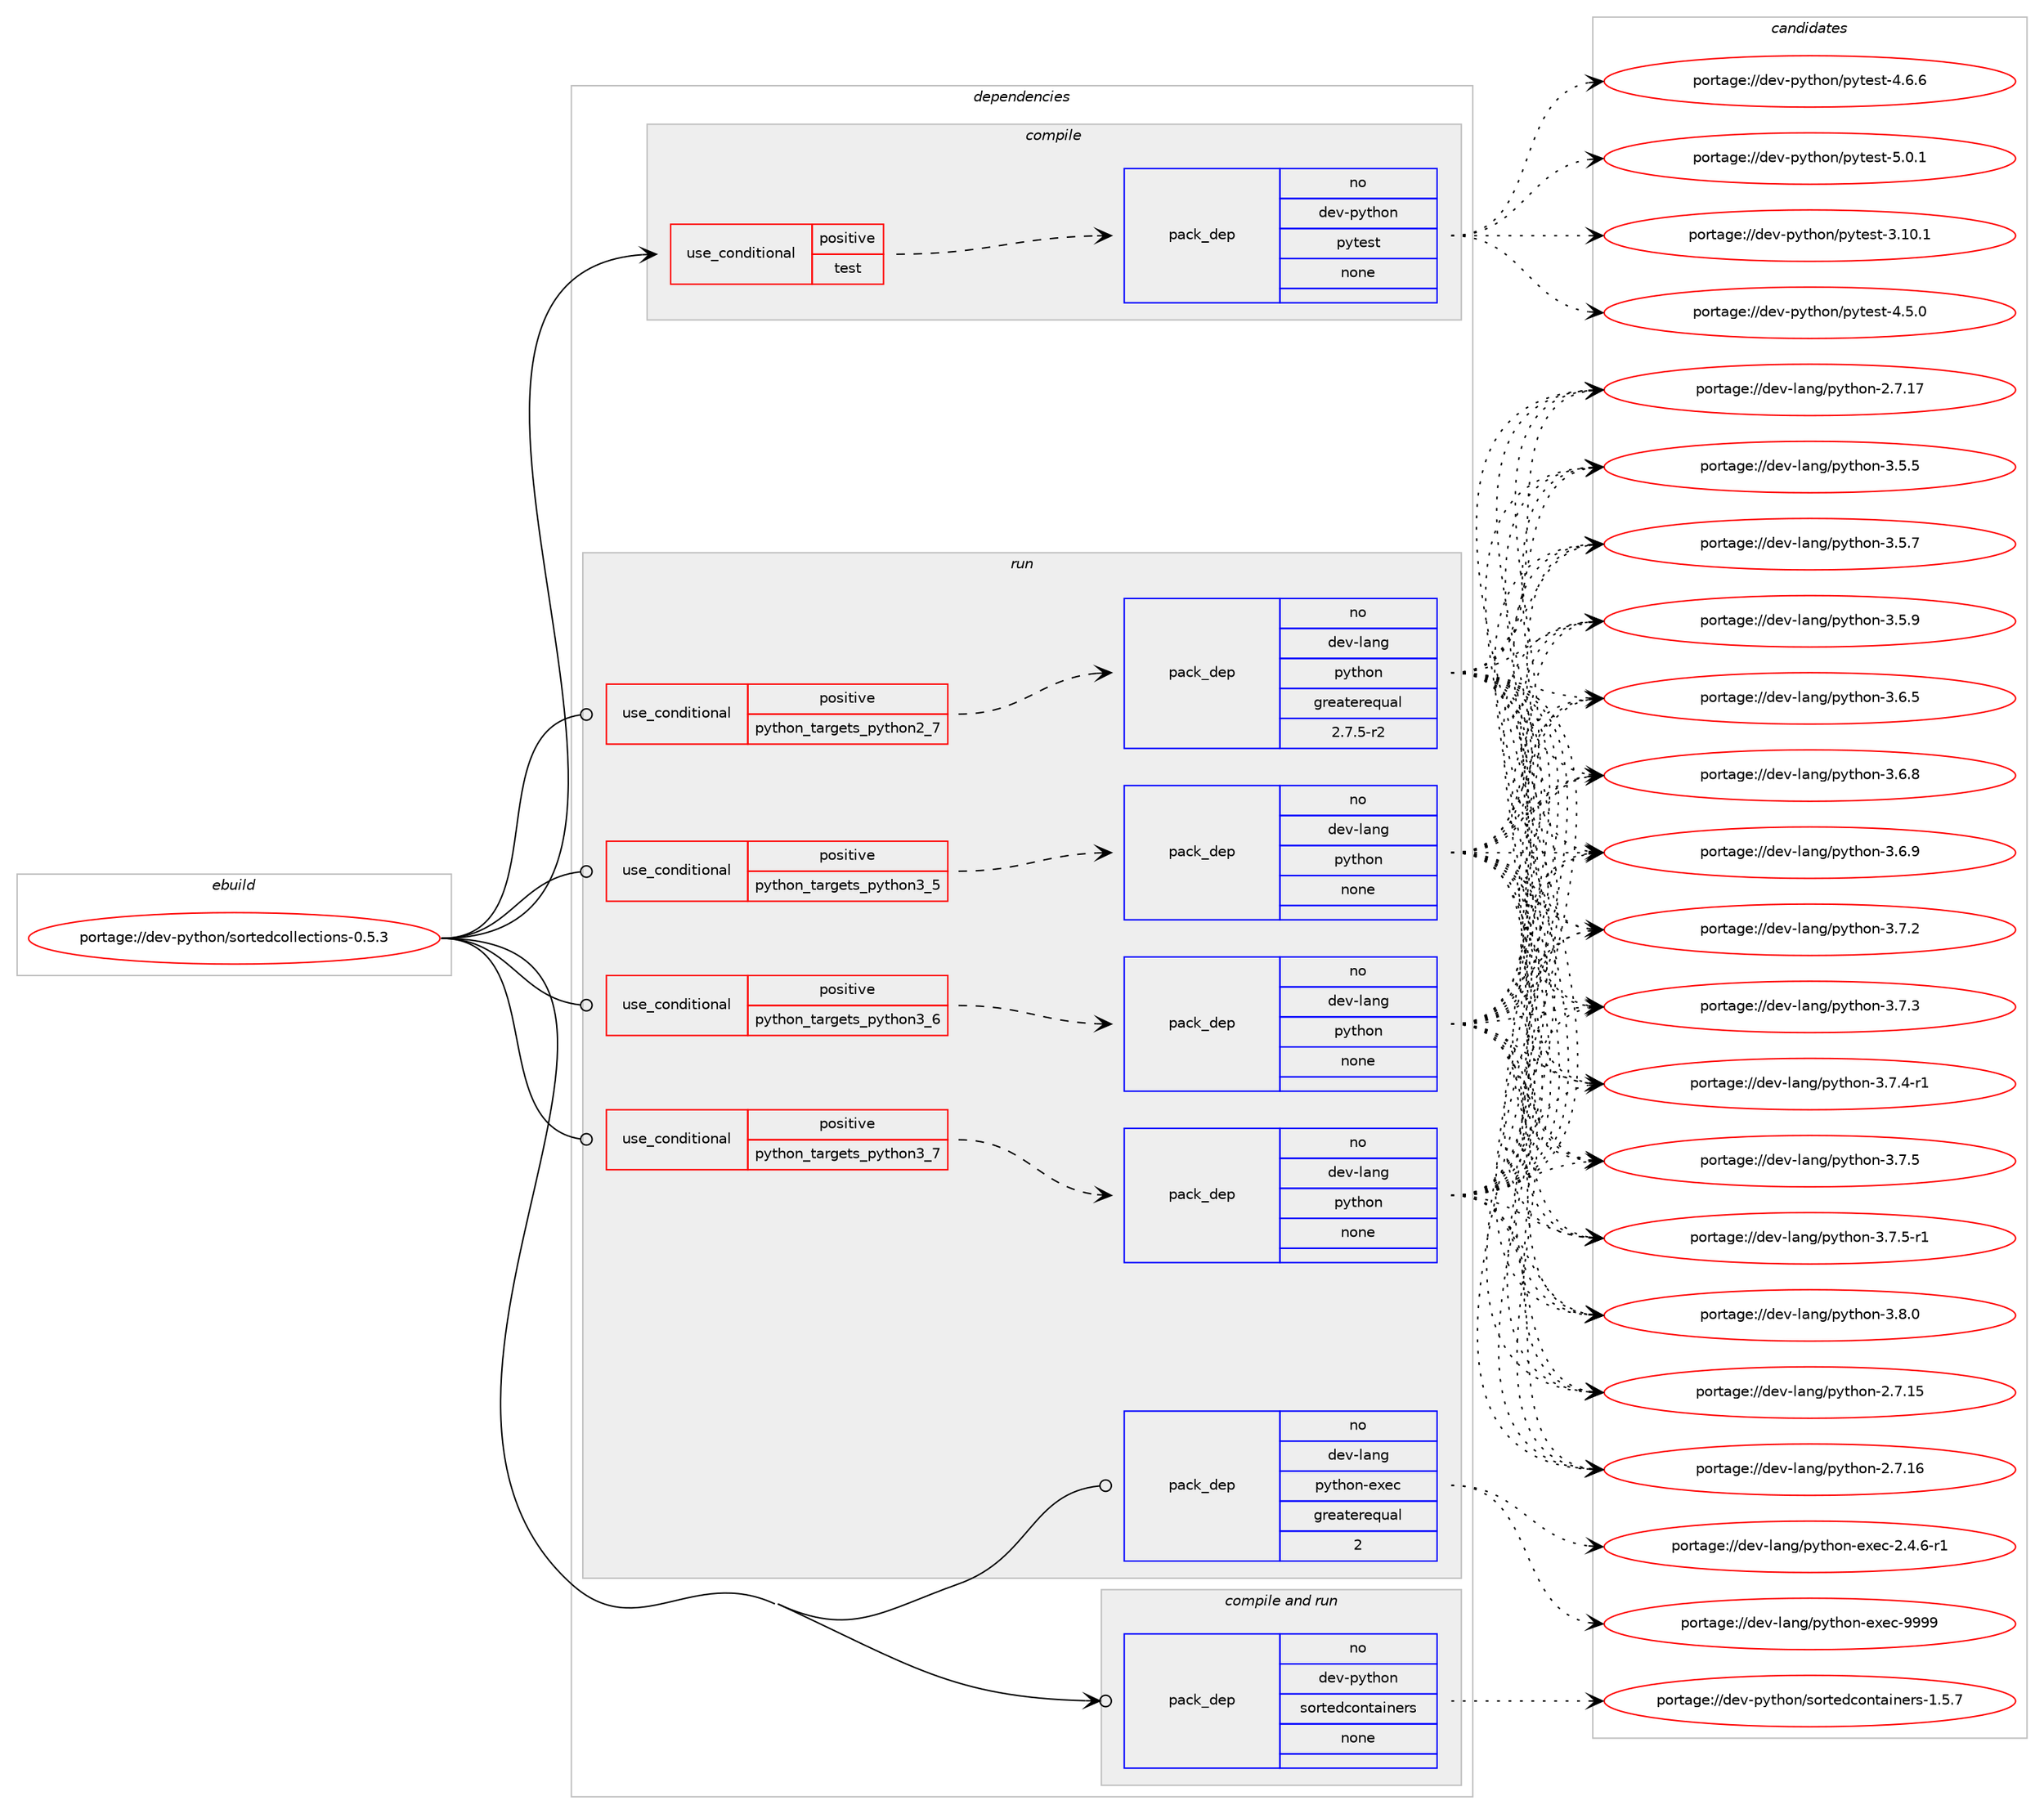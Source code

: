digraph prolog {

# *************
# Graph options
# *************

newrank=true;
concentrate=true;
compound=true;
graph [rankdir=LR,fontname=Helvetica,fontsize=10,ranksep=1.5];#, ranksep=2.5, nodesep=0.2];
edge  [arrowhead=vee];
node  [fontname=Helvetica,fontsize=10];

# **********
# The ebuild
# **********

subgraph cluster_leftcol {
color=gray;
rank=same;
label=<<i>ebuild</i>>;
id [label="portage://dev-python/sortedcollections-0.5.3", color=red, width=4, href="../dev-python/sortedcollections-0.5.3.svg"];
}

# ****************
# The dependencies
# ****************

subgraph cluster_midcol {
color=gray;
label=<<i>dependencies</i>>;
subgraph cluster_compile {
fillcolor="#eeeeee";
style=filled;
label=<<i>compile</i>>;
subgraph cond38820 {
dependency172711 [label=<<TABLE BORDER="0" CELLBORDER="1" CELLSPACING="0" CELLPADDING="4"><TR><TD ROWSPAN="3" CELLPADDING="10">use_conditional</TD></TR><TR><TD>positive</TD></TR><TR><TD>test</TD></TR></TABLE>>, shape=none, color=red];
subgraph pack130488 {
dependency172712 [label=<<TABLE BORDER="0" CELLBORDER="1" CELLSPACING="0" CELLPADDING="4" WIDTH="220"><TR><TD ROWSPAN="6" CELLPADDING="30">pack_dep</TD></TR><TR><TD WIDTH="110">no</TD></TR><TR><TD>dev-python</TD></TR><TR><TD>pytest</TD></TR><TR><TD>none</TD></TR><TR><TD></TD></TR></TABLE>>, shape=none, color=blue];
}
dependency172711:e -> dependency172712:w [weight=20,style="dashed",arrowhead="vee"];
}
id:e -> dependency172711:w [weight=20,style="solid",arrowhead="vee"];
}
subgraph cluster_compileandrun {
fillcolor="#eeeeee";
style=filled;
label=<<i>compile and run</i>>;
subgraph pack130489 {
dependency172713 [label=<<TABLE BORDER="0" CELLBORDER="1" CELLSPACING="0" CELLPADDING="4" WIDTH="220"><TR><TD ROWSPAN="6" CELLPADDING="30">pack_dep</TD></TR><TR><TD WIDTH="110">no</TD></TR><TR><TD>dev-python</TD></TR><TR><TD>sortedcontainers</TD></TR><TR><TD>none</TD></TR><TR><TD></TD></TR></TABLE>>, shape=none, color=blue];
}
id:e -> dependency172713:w [weight=20,style="solid",arrowhead="odotvee"];
}
subgraph cluster_run {
fillcolor="#eeeeee";
style=filled;
label=<<i>run</i>>;
subgraph cond38821 {
dependency172714 [label=<<TABLE BORDER="0" CELLBORDER="1" CELLSPACING="0" CELLPADDING="4"><TR><TD ROWSPAN="3" CELLPADDING="10">use_conditional</TD></TR><TR><TD>positive</TD></TR><TR><TD>python_targets_python2_7</TD></TR></TABLE>>, shape=none, color=red];
subgraph pack130490 {
dependency172715 [label=<<TABLE BORDER="0" CELLBORDER="1" CELLSPACING="0" CELLPADDING="4" WIDTH="220"><TR><TD ROWSPAN="6" CELLPADDING="30">pack_dep</TD></TR><TR><TD WIDTH="110">no</TD></TR><TR><TD>dev-lang</TD></TR><TR><TD>python</TD></TR><TR><TD>greaterequal</TD></TR><TR><TD>2.7.5-r2</TD></TR></TABLE>>, shape=none, color=blue];
}
dependency172714:e -> dependency172715:w [weight=20,style="dashed",arrowhead="vee"];
}
id:e -> dependency172714:w [weight=20,style="solid",arrowhead="odot"];
subgraph cond38822 {
dependency172716 [label=<<TABLE BORDER="0" CELLBORDER="1" CELLSPACING="0" CELLPADDING="4"><TR><TD ROWSPAN="3" CELLPADDING="10">use_conditional</TD></TR><TR><TD>positive</TD></TR><TR><TD>python_targets_python3_5</TD></TR></TABLE>>, shape=none, color=red];
subgraph pack130491 {
dependency172717 [label=<<TABLE BORDER="0" CELLBORDER="1" CELLSPACING="0" CELLPADDING="4" WIDTH="220"><TR><TD ROWSPAN="6" CELLPADDING="30">pack_dep</TD></TR><TR><TD WIDTH="110">no</TD></TR><TR><TD>dev-lang</TD></TR><TR><TD>python</TD></TR><TR><TD>none</TD></TR><TR><TD></TD></TR></TABLE>>, shape=none, color=blue];
}
dependency172716:e -> dependency172717:w [weight=20,style="dashed",arrowhead="vee"];
}
id:e -> dependency172716:w [weight=20,style="solid",arrowhead="odot"];
subgraph cond38823 {
dependency172718 [label=<<TABLE BORDER="0" CELLBORDER="1" CELLSPACING="0" CELLPADDING="4"><TR><TD ROWSPAN="3" CELLPADDING="10">use_conditional</TD></TR><TR><TD>positive</TD></TR><TR><TD>python_targets_python3_6</TD></TR></TABLE>>, shape=none, color=red];
subgraph pack130492 {
dependency172719 [label=<<TABLE BORDER="0" CELLBORDER="1" CELLSPACING="0" CELLPADDING="4" WIDTH="220"><TR><TD ROWSPAN="6" CELLPADDING="30">pack_dep</TD></TR><TR><TD WIDTH="110">no</TD></TR><TR><TD>dev-lang</TD></TR><TR><TD>python</TD></TR><TR><TD>none</TD></TR><TR><TD></TD></TR></TABLE>>, shape=none, color=blue];
}
dependency172718:e -> dependency172719:w [weight=20,style="dashed",arrowhead="vee"];
}
id:e -> dependency172718:w [weight=20,style="solid",arrowhead="odot"];
subgraph cond38824 {
dependency172720 [label=<<TABLE BORDER="0" CELLBORDER="1" CELLSPACING="0" CELLPADDING="4"><TR><TD ROWSPAN="3" CELLPADDING="10">use_conditional</TD></TR><TR><TD>positive</TD></TR><TR><TD>python_targets_python3_7</TD></TR></TABLE>>, shape=none, color=red];
subgraph pack130493 {
dependency172721 [label=<<TABLE BORDER="0" CELLBORDER="1" CELLSPACING="0" CELLPADDING="4" WIDTH="220"><TR><TD ROWSPAN="6" CELLPADDING="30">pack_dep</TD></TR><TR><TD WIDTH="110">no</TD></TR><TR><TD>dev-lang</TD></TR><TR><TD>python</TD></TR><TR><TD>none</TD></TR><TR><TD></TD></TR></TABLE>>, shape=none, color=blue];
}
dependency172720:e -> dependency172721:w [weight=20,style="dashed",arrowhead="vee"];
}
id:e -> dependency172720:w [weight=20,style="solid",arrowhead="odot"];
subgraph pack130494 {
dependency172722 [label=<<TABLE BORDER="0" CELLBORDER="1" CELLSPACING="0" CELLPADDING="4" WIDTH="220"><TR><TD ROWSPAN="6" CELLPADDING="30">pack_dep</TD></TR><TR><TD WIDTH="110">no</TD></TR><TR><TD>dev-lang</TD></TR><TR><TD>python-exec</TD></TR><TR><TD>greaterequal</TD></TR><TR><TD>2</TD></TR></TABLE>>, shape=none, color=blue];
}
id:e -> dependency172722:w [weight=20,style="solid",arrowhead="odot"];
}
}

# **************
# The candidates
# **************

subgraph cluster_choices {
rank=same;
color=gray;
label=<<i>candidates</i>>;

subgraph choice130488 {
color=black;
nodesep=1;
choiceportage100101118451121211161041111104711212111610111511645514649484649 [label="portage://dev-python/pytest-3.10.1", color=red, width=4,href="../dev-python/pytest-3.10.1.svg"];
choiceportage1001011184511212111610411111047112121116101115116455246534648 [label="portage://dev-python/pytest-4.5.0", color=red, width=4,href="../dev-python/pytest-4.5.0.svg"];
choiceportage1001011184511212111610411111047112121116101115116455246544654 [label="portage://dev-python/pytest-4.6.6", color=red, width=4,href="../dev-python/pytest-4.6.6.svg"];
choiceportage1001011184511212111610411111047112121116101115116455346484649 [label="portage://dev-python/pytest-5.0.1", color=red, width=4,href="../dev-python/pytest-5.0.1.svg"];
dependency172712:e -> choiceportage100101118451121211161041111104711212111610111511645514649484649:w [style=dotted,weight="100"];
dependency172712:e -> choiceportage1001011184511212111610411111047112121116101115116455246534648:w [style=dotted,weight="100"];
dependency172712:e -> choiceportage1001011184511212111610411111047112121116101115116455246544654:w [style=dotted,weight="100"];
dependency172712:e -> choiceportage1001011184511212111610411111047112121116101115116455346484649:w [style=dotted,weight="100"];
}
subgraph choice130489 {
color=black;
nodesep=1;
choiceportage10010111845112121116104111110471151111141161011009911111011697105110101114115454946534655 [label="portage://dev-python/sortedcontainers-1.5.7", color=red, width=4,href="../dev-python/sortedcontainers-1.5.7.svg"];
dependency172713:e -> choiceportage10010111845112121116104111110471151111141161011009911111011697105110101114115454946534655:w [style=dotted,weight="100"];
}
subgraph choice130490 {
color=black;
nodesep=1;
choiceportage10010111845108971101034711212111610411111045504655464953 [label="portage://dev-lang/python-2.7.15", color=red, width=4,href="../dev-lang/python-2.7.15.svg"];
choiceportage10010111845108971101034711212111610411111045504655464954 [label="portage://dev-lang/python-2.7.16", color=red, width=4,href="../dev-lang/python-2.7.16.svg"];
choiceportage10010111845108971101034711212111610411111045504655464955 [label="portage://dev-lang/python-2.7.17", color=red, width=4,href="../dev-lang/python-2.7.17.svg"];
choiceportage100101118451089711010347112121116104111110455146534653 [label="portage://dev-lang/python-3.5.5", color=red, width=4,href="../dev-lang/python-3.5.5.svg"];
choiceportage100101118451089711010347112121116104111110455146534655 [label="portage://dev-lang/python-3.5.7", color=red, width=4,href="../dev-lang/python-3.5.7.svg"];
choiceportage100101118451089711010347112121116104111110455146534657 [label="portage://dev-lang/python-3.5.9", color=red, width=4,href="../dev-lang/python-3.5.9.svg"];
choiceportage100101118451089711010347112121116104111110455146544653 [label="portage://dev-lang/python-3.6.5", color=red, width=4,href="../dev-lang/python-3.6.5.svg"];
choiceportage100101118451089711010347112121116104111110455146544656 [label="portage://dev-lang/python-3.6.8", color=red, width=4,href="../dev-lang/python-3.6.8.svg"];
choiceportage100101118451089711010347112121116104111110455146544657 [label="portage://dev-lang/python-3.6.9", color=red, width=4,href="../dev-lang/python-3.6.9.svg"];
choiceportage100101118451089711010347112121116104111110455146554650 [label="portage://dev-lang/python-3.7.2", color=red, width=4,href="../dev-lang/python-3.7.2.svg"];
choiceportage100101118451089711010347112121116104111110455146554651 [label="portage://dev-lang/python-3.7.3", color=red, width=4,href="../dev-lang/python-3.7.3.svg"];
choiceportage1001011184510897110103471121211161041111104551465546524511449 [label="portage://dev-lang/python-3.7.4-r1", color=red, width=4,href="../dev-lang/python-3.7.4-r1.svg"];
choiceportage100101118451089711010347112121116104111110455146554653 [label="portage://dev-lang/python-3.7.5", color=red, width=4,href="../dev-lang/python-3.7.5.svg"];
choiceportage1001011184510897110103471121211161041111104551465546534511449 [label="portage://dev-lang/python-3.7.5-r1", color=red, width=4,href="../dev-lang/python-3.7.5-r1.svg"];
choiceportage100101118451089711010347112121116104111110455146564648 [label="portage://dev-lang/python-3.8.0", color=red, width=4,href="../dev-lang/python-3.8.0.svg"];
dependency172715:e -> choiceportage10010111845108971101034711212111610411111045504655464953:w [style=dotted,weight="100"];
dependency172715:e -> choiceportage10010111845108971101034711212111610411111045504655464954:w [style=dotted,weight="100"];
dependency172715:e -> choiceportage10010111845108971101034711212111610411111045504655464955:w [style=dotted,weight="100"];
dependency172715:e -> choiceportage100101118451089711010347112121116104111110455146534653:w [style=dotted,weight="100"];
dependency172715:e -> choiceportage100101118451089711010347112121116104111110455146534655:w [style=dotted,weight="100"];
dependency172715:e -> choiceportage100101118451089711010347112121116104111110455146534657:w [style=dotted,weight="100"];
dependency172715:e -> choiceportage100101118451089711010347112121116104111110455146544653:w [style=dotted,weight="100"];
dependency172715:e -> choiceportage100101118451089711010347112121116104111110455146544656:w [style=dotted,weight="100"];
dependency172715:e -> choiceportage100101118451089711010347112121116104111110455146544657:w [style=dotted,weight="100"];
dependency172715:e -> choiceportage100101118451089711010347112121116104111110455146554650:w [style=dotted,weight="100"];
dependency172715:e -> choiceportage100101118451089711010347112121116104111110455146554651:w [style=dotted,weight="100"];
dependency172715:e -> choiceportage1001011184510897110103471121211161041111104551465546524511449:w [style=dotted,weight="100"];
dependency172715:e -> choiceportage100101118451089711010347112121116104111110455146554653:w [style=dotted,weight="100"];
dependency172715:e -> choiceportage1001011184510897110103471121211161041111104551465546534511449:w [style=dotted,weight="100"];
dependency172715:e -> choiceportage100101118451089711010347112121116104111110455146564648:w [style=dotted,weight="100"];
}
subgraph choice130491 {
color=black;
nodesep=1;
choiceportage10010111845108971101034711212111610411111045504655464953 [label="portage://dev-lang/python-2.7.15", color=red, width=4,href="../dev-lang/python-2.7.15.svg"];
choiceportage10010111845108971101034711212111610411111045504655464954 [label="portage://dev-lang/python-2.7.16", color=red, width=4,href="../dev-lang/python-2.7.16.svg"];
choiceportage10010111845108971101034711212111610411111045504655464955 [label="portage://dev-lang/python-2.7.17", color=red, width=4,href="../dev-lang/python-2.7.17.svg"];
choiceportage100101118451089711010347112121116104111110455146534653 [label="portage://dev-lang/python-3.5.5", color=red, width=4,href="../dev-lang/python-3.5.5.svg"];
choiceportage100101118451089711010347112121116104111110455146534655 [label="portage://dev-lang/python-3.5.7", color=red, width=4,href="../dev-lang/python-3.5.7.svg"];
choiceportage100101118451089711010347112121116104111110455146534657 [label="portage://dev-lang/python-3.5.9", color=red, width=4,href="../dev-lang/python-3.5.9.svg"];
choiceportage100101118451089711010347112121116104111110455146544653 [label="portage://dev-lang/python-3.6.5", color=red, width=4,href="../dev-lang/python-3.6.5.svg"];
choiceportage100101118451089711010347112121116104111110455146544656 [label="portage://dev-lang/python-3.6.8", color=red, width=4,href="../dev-lang/python-3.6.8.svg"];
choiceportage100101118451089711010347112121116104111110455146544657 [label="portage://dev-lang/python-3.6.9", color=red, width=4,href="../dev-lang/python-3.6.9.svg"];
choiceportage100101118451089711010347112121116104111110455146554650 [label="portage://dev-lang/python-3.7.2", color=red, width=4,href="../dev-lang/python-3.7.2.svg"];
choiceportage100101118451089711010347112121116104111110455146554651 [label="portage://dev-lang/python-3.7.3", color=red, width=4,href="../dev-lang/python-3.7.3.svg"];
choiceportage1001011184510897110103471121211161041111104551465546524511449 [label="portage://dev-lang/python-3.7.4-r1", color=red, width=4,href="../dev-lang/python-3.7.4-r1.svg"];
choiceportage100101118451089711010347112121116104111110455146554653 [label="portage://dev-lang/python-3.7.5", color=red, width=4,href="../dev-lang/python-3.7.5.svg"];
choiceportage1001011184510897110103471121211161041111104551465546534511449 [label="portage://dev-lang/python-3.7.5-r1", color=red, width=4,href="../dev-lang/python-3.7.5-r1.svg"];
choiceportage100101118451089711010347112121116104111110455146564648 [label="portage://dev-lang/python-3.8.0", color=red, width=4,href="../dev-lang/python-3.8.0.svg"];
dependency172717:e -> choiceportage10010111845108971101034711212111610411111045504655464953:w [style=dotted,weight="100"];
dependency172717:e -> choiceportage10010111845108971101034711212111610411111045504655464954:w [style=dotted,weight="100"];
dependency172717:e -> choiceportage10010111845108971101034711212111610411111045504655464955:w [style=dotted,weight="100"];
dependency172717:e -> choiceportage100101118451089711010347112121116104111110455146534653:w [style=dotted,weight="100"];
dependency172717:e -> choiceportage100101118451089711010347112121116104111110455146534655:w [style=dotted,weight="100"];
dependency172717:e -> choiceportage100101118451089711010347112121116104111110455146534657:w [style=dotted,weight="100"];
dependency172717:e -> choiceportage100101118451089711010347112121116104111110455146544653:w [style=dotted,weight="100"];
dependency172717:e -> choiceportage100101118451089711010347112121116104111110455146544656:w [style=dotted,weight="100"];
dependency172717:e -> choiceportage100101118451089711010347112121116104111110455146544657:w [style=dotted,weight="100"];
dependency172717:e -> choiceportage100101118451089711010347112121116104111110455146554650:w [style=dotted,weight="100"];
dependency172717:e -> choiceportage100101118451089711010347112121116104111110455146554651:w [style=dotted,weight="100"];
dependency172717:e -> choiceportage1001011184510897110103471121211161041111104551465546524511449:w [style=dotted,weight="100"];
dependency172717:e -> choiceportage100101118451089711010347112121116104111110455146554653:w [style=dotted,weight="100"];
dependency172717:e -> choiceportage1001011184510897110103471121211161041111104551465546534511449:w [style=dotted,weight="100"];
dependency172717:e -> choiceportage100101118451089711010347112121116104111110455146564648:w [style=dotted,weight="100"];
}
subgraph choice130492 {
color=black;
nodesep=1;
choiceportage10010111845108971101034711212111610411111045504655464953 [label="portage://dev-lang/python-2.7.15", color=red, width=4,href="../dev-lang/python-2.7.15.svg"];
choiceportage10010111845108971101034711212111610411111045504655464954 [label="portage://dev-lang/python-2.7.16", color=red, width=4,href="../dev-lang/python-2.7.16.svg"];
choiceportage10010111845108971101034711212111610411111045504655464955 [label="portage://dev-lang/python-2.7.17", color=red, width=4,href="../dev-lang/python-2.7.17.svg"];
choiceportage100101118451089711010347112121116104111110455146534653 [label="portage://dev-lang/python-3.5.5", color=red, width=4,href="../dev-lang/python-3.5.5.svg"];
choiceportage100101118451089711010347112121116104111110455146534655 [label="portage://dev-lang/python-3.5.7", color=red, width=4,href="../dev-lang/python-3.5.7.svg"];
choiceportage100101118451089711010347112121116104111110455146534657 [label="portage://dev-lang/python-3.5.9", color=red, width=4,href="../dev-lang/python-3.5.9.svg"];
choiceportage100101118451089711010347112121116104111110455146544653 [label="portage://dev-lang/python-3.6.5", color=red, width=4,href="../dev-lang/python-3.6.5.svg"];
choiceportage100101118451089711010347112121116104111110455146544656 [label="portage://dev-lang/python-3.6.8", color=red, width=4,href="../dev-lang/python-3.6.8.svg"];
choiceportage100101118451089711010347112121116104111110455146544657 [label="portage://dev-lang/python-3.6.9", color=red, width=4,href="../dev-lang/python-3.6.9.svg"];
choiceportage100101118451089711010347112121116104111110455146554650 [label="portage://dev-lang/python-3.7.2", color=red, width=4,href="../dev-lang/python-3.7.2.svg"];
choiceportage100101118451089711010347112121116104111110455146554651 [label="portage://dev-lang/python-3.7.3", color=red, width=4,href="../dev-lang/python-3.7.3.svg"];
choiceportage1001011184510897110103471121211161041111104551465546524511449 [label="portage://dev-lang/python-3.7.4-r1", color=red, width=4,href="../dev-lang/python-3.7.4-r1.svg"];
choiceportage100101118451089711010347112121116104111110455146554653 [label="portage://dev-lang/python-3.7.5", color=red, width=4,href="../dev-lang/python-3.7.5.svg"];
choiceportage1001011184510897110103471121211161041111104551465546534511449 [label="portage://dev-lang/python-3.7.5-r1", color=red, width=4,href="../dev-lang/python-3.7.5-r1.svg"];
choiceportage100101118451089711010347112121116104111110455146564648 [label="portage://dev-lang/python-3.8.0", color=red, width=4,href="../dev-lang/python-3.8.0.svg"];
dependency172719:e -> choiceportage10010111845108971101034711212111610411111045504655464953:w [style=dotted,weight="100"];
dependency172719:e -> choiceportage10010111845108971101034711212111610411111045504655464954:w [style=dotted,weight="100"];
dependency172719:e -> choiceportage10010111845108971101034711212111610411111045504655464955:w [style=dotted,weight="100"];
dependency172719:e -> choiceportage100101118451089711010347112121116104111110455146534653:w [style=dotted,weight="100"];
dependency172719:e -> choiceportage100101118451089711010347112121116104111110455146534655:w [style=dotted,weight="100"];
dependency172719:e -> choiceportage100101118451089711010347112121116104111110455146534657:w [style=dotted,weight="100"];
dependency172719:e -> choiceportage100101118451089711010347112121116104111110455146544653:w [style=dotted,weight="100"];
dependency172719:e -> choiceportage100101118451089711010347112121116104111110455146544656:w [style=dotted,weight="100"];
dependency172719:e -> choiceportage100101118451089711010347112121116104111110455146544657:w [style=dotted,weight="100"];
dependency172719:e -> choiceportage100101118451089711010347112121116104111110455146554650:w [style=dotted,weight="100"];
dependency172719:e -> choiceportage100101118451089711010347112121116104111110455146554651:w [style=dotted,weight="100"];
dependency172719:e -> choiceportage1001011184510897110103471121211161041111104551465546524511449:w [style=dotted,weight="100"];
dependency172719:e -> choiceportage100101118451089711010347112121116104111110455146554653:w [style=dotted,weight="100"];
dependency172719:e -> choiceportage1001011184510897110103471121211161041111104551465546534511449:w [style=dotted,weight="100"];
dependency172719:e -> choiceportage100101118451089711010347112121116104111110455146564648:w [style=dotted,weight="100"];
}
subgraph choice130493 {
color=black;
nodesep=1;
choiceportage10010111845108971101034711212111610411111045504655464953 [label="portage://dev-lang/python-2.7.15", color=red, width=4,href="../dev-lang/python-2.7.15.svg"];
choiceportage10010111845108971101034711212111610411111045504655464954 [label="portage://dev-lang/python-2.7.16", color=red, width=4,href="../dev-lang/python-2.7.16.svg"];
choiceportage10010111845108971101034711212111610411111045504655464955 [label="portage://dev-lang/python-2.7.17", color=red, width=4,href="../dev-lang/python-2.7.17.svg"];
choiceportage100101118451089711010347112121116104111110455146534653 [label="portage://dev-lang/python-3.5.5", color=red, width=4,href="../dev-lang/python-3.5.5.svg"];
choiceportage100101118451089711010347112121116104111110455146534655 [label="portage://dev-lang/python-3.5.7", color=red, width=4,href="../dev-lang/python-3.5.7.svg"];
choiceportage100101118451089711010347112121116104111110455146534657 [label="portage://dev-lang/python-3.5.9", color=red, width=4,href="../dev-lang/python-3.5.9.svg"];
choiceportage100101118451089711010347112121116104111110455146544653 [label="portage://dev-lang/python-3.6.5", color=red, width=4,href="../dev-lang/python-3.6.5.svg"];
choiceportage100101118451089711010347112121116104111110455146544656 [label="portage://dev-lang/python-3.6.8", color=red, width=4,href="../dev-lang/python-3.6.8.svg"];
choiceportage100101118451089711010347112121116104111110455146544657 [label="portage://dev-lang/python-3.6.9", color=red, width=4,href="../dev-lang/python-3.6.9.svg"];
choiceportage100101118451089711010347112121116104111110455146554650 [label="portage://dev-lang/python-3.7.2", color=red, width=4,href="../dev-lang/python-3.7.2.svg"];
choiceportage100101118451089711010347112121116104111110455146554651 [label="portage://dev-lang/python-3.7.3", color=red, width=4,href="../dev-lang/python-3.7.3.svg"];
choiceportage1001011184510897110103471121211161041111104551465546524511449 [label="portage://dev-lang/python-3.7.4-r1", color=red, width=4,href="../dev-lang/python-3.7.4-r1.svg"];
choiceportage100101118451089711010347112121116104111110455146554653 [label="portage://dev-lang/python-3.7.5", color=red, width=4,href="../dev-lang/python-3.7.5.svg"];
choiceportage1001011184510897110103471121211161041111104551465546534511449 [label="portage://dev-lang/python-3.7.5-r1", color=red, width=4,href="../dev-lang/python-3.7.5-r1.svg"];
choiceportage100101118451089711010347112121116104111110455146564648 [label="portage://dev-lang/python-3.8.0", color=red, width=4,href="../dev-lang/python-3.8.0.svg"];
dependency172721:e -> choiceportage10010111845108971101034711212111610411111045504655464953:w [style=dotted,weight="100"];
dependency172721:e -> choiceportage10010111845108971101034711212111610411111045504655464954:w [style=dotted,weight="100"];
dependency172721:e -> choiceportage10010111845108971101034711212111610411111045504655464955:w [style=dotted,weight="100"];
dependency172721:e -> choiceportage100101118451089711010347112121116104111110455146534653:w [style=dotted,weight="100"];
dependency172721:e -> choiceportage100101118451089711010347112121116104111110455146534655:w [style=dotted,weight="100"];
dependency172721:e -> choiceportage100101118451089711010347112121116104111110455146534657:w [style=dotted,weight="100"];
dependency172721:e -> choiceportage100101118451089711010347112121116104111110455146544653:w [style=dotted,weight="100"];
dependency172721:e -> choiceportage100101118451089711010347112121116104111110455146544656:w [style=dotted,weight="100"];
dependency172721:e -> choiceportage100101118451089711010347112121116104111110455146544657:w [style=dotted,weight="100"];
dependency172721:e -> choiceportage100101118451089711010347112121116104111110455146554650:w [style=dotted,weight="100"];
dependency172721:e -> choiceportage100101118451089711010347112121116104111110455146554651:w [style=dotted,weight="100"];
dependency172721:e -> choiceportage1001011184510897110103471121211161041111104551465546524511449:w [style=dotted,weight="100"];
dependency172721:e -> choiceportage100101118451089711010347112121116104111110455146554653:w [style=dotted,weight="100"];
dependency172721:e -> choiceportage1001011184510897110103471121211161041111104551465546534511449:w [style=dotted,weight="100"];
dependency172721:e -> choiceportage100101118451089711010347112121116104111110455146564648:w [style=dotted,weight="100"];
}
subgraph choice130494 {
color=black;
nodesep=1;
choiceportage10010111845108971101034711212111610411111045101120101994550465246544511449 [label="portage://dev-lang/python-exec-2.4.6-r1", color=red, width=4,href="../dev-lang/python-exec-2.4.6-r1.svg"];
choiceportage10010111845108971101034711212111610411111045101120101994557575757 [label="portage://dev-lang/python-exec-9999", color=red, width=4,href="../dev-lang/python-exec-9999.svg"];
dependency172722:e -> choiceportage10010111845108971101034711212111610411111045101120101994550465246544511449:w [style=dotted,weight="100"];
dependency172722:e -> choiceportage10010111845108971101034711212111610411111045101120101994557575757:w [style=dotted,weight="100"];
}
}

}
